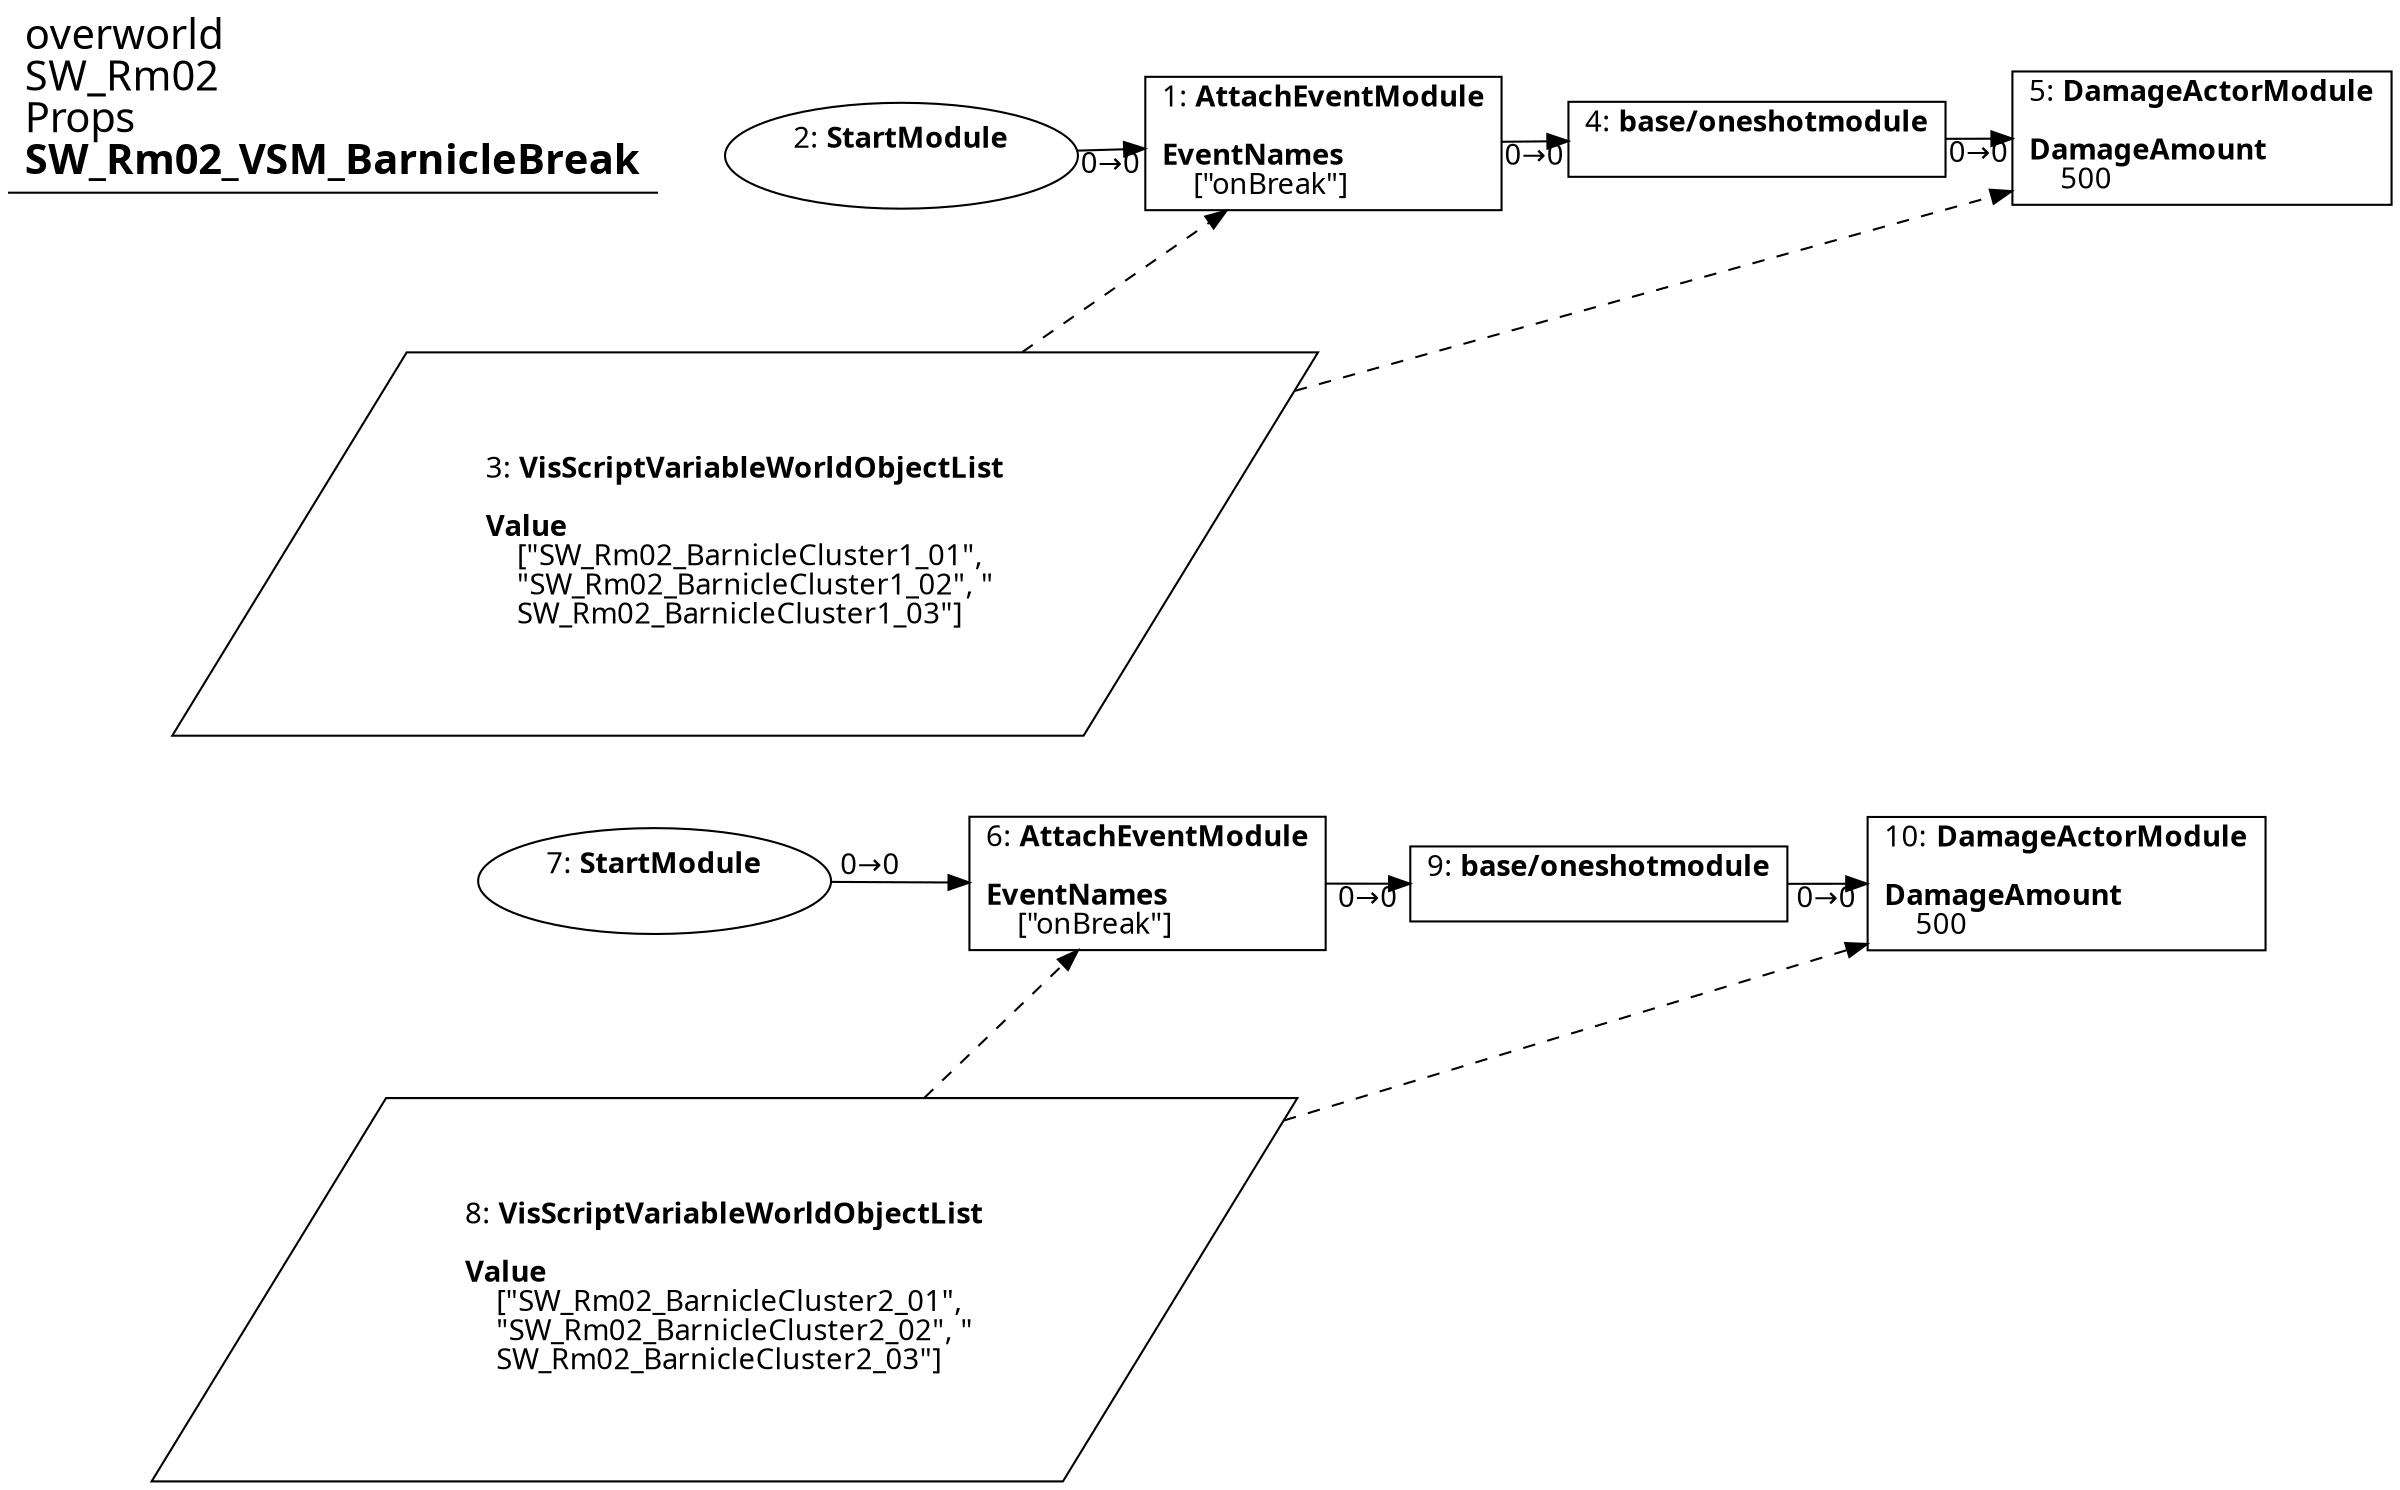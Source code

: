 digraph {
    layout = fdp;
    overlap = prism;
    sep = "+16";
    splines = spline;

    node [ shape = box ];

    graph [ fontname = "Segoe UI" ];
    node [ fontname = "Segoe UI" ];
    edge [ fontname = "Segoe UI" ];

    1 [ label = <1: <b>AttachEventModule</b><br/><br/><b>EventNames</b><br align="left"/>    [&quot;onBreak&quot;]<br align="left"/>> ];
    1 [ pos = "0.257,-0.23300001!" ];
    1 -> 4 [ label = "0→0" ];
    3 -> 1 [ style = dashed ];

    2 [ label = <2: <b>StartModule</b><br/><br/>> ];
    2 [ shape = oval ]
    2 [ pos = "0.031000001,-0.23300001!" ];
    2 -> 1 [ label = "0→0" ];

    3 [ label = <3: <b>VisScriptVariableWorldObjectList</b><br/><br/><b>Value</b><br align="left"/>    [&quot;SW_Rm02_BarnicleCluster1_01&quot;, <br align="left"/>    &quot;SW_Rm02_BarnicleCluster1_02&quot;, &quot;<br align="left"/>    SW_Rm02_BarnicleCluster1_03&quot;]<br align="left"/>> ];
    3 [ shape = parallelogram ]
    3 [ pos = "0.061000004,-0.43600002!" ];

    4 [ label = <4: <b>base/oneshotmodule</b><br/><br/>> ];
    4 [ pos = "0.462,-0.23300001!" ];
    4 -> 5 [ label = "0→0" ];

    5 [ label = <5: <b>DamageActorModule</b><br/><br/><b>DamageAmount</b><br align="left"/>    500<br align="left"/>> ];
    5 [ pos = "0.63500005,-0.23300001!" ];
    3 -> 5 [ style = dashed ];

    6 [ label = <6: <b>AttachEventModule</b><br/><br/><b>EventNames</b><br align="left"/>    [&quot;onBreak&quot;]<br align="left"/>> ];
    6 [ pos = "0.24800001,-0.60400003!" ];
    6 -> 9 [ label = "0→0" ];
    8 -> 6 [ style = dashed ];

    7 [ label = <7: <b>StartModule</b><br/><br/>> ];
    7 [ shape = oval ]
    7 [ pos = "0.022000002,-0.60400003!" ];
    7 -> 6 [ label = "0→0" ];

    8 [ label = <8: <b>VisScriptVariableWorldObjectList</b><br/><br/><b>Value</b><br align="left"/>    [&quot;SW_Rm02_BarnicleCluster2_01&quot;, <br align="left"/>    &quot;SW_Rm02_BarnicleCluster2_02&quot;, &quot;<br align="left"/>    SW_Rm02_BarnicleCluster2_03&quot;]<br align="left"/>> ];
    8 [ shape = parallelogram ]
    8 [ pos = "0.051000003,-0.80700004!" ];

    9 [ label = <9: <b>base/oneshotmodule</b><br/><br/>> ];
    9 [ pos = "0.453,-0.60400003!" ];
    9 -> 10 [ label = "0→0" ];

    10 [ label = <10: <b>DamageActorModule</b><br/><br/><b>DamageAmount</b><br align="left"/>    500<br align="left"/>> ];
    10 [ pos = "0.62600005,-0.60400003!" ];
    8 -> 10 [ style = dashed ];

    title [ pos = "0.021000002,-0.23200001!" ];
    title [ shape = underline ];
    title [ label = <<font point-size="20">overworld<br align="left"/>SW_Rm02<br align="left"/>Props<br align="left"/><b>SW_Rm02_VSM_BarnicleBreak</b><br align="left"/></font>> ];
}
